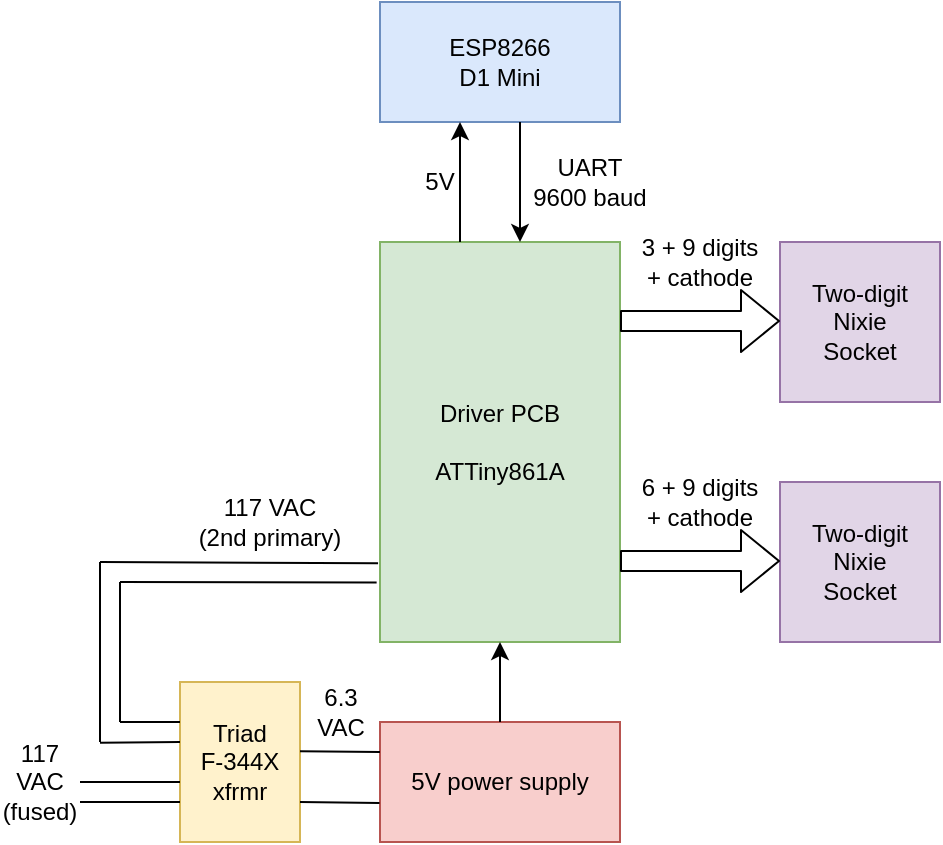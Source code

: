 <mxfile version="13.3.5" type="device"><diagram id="xHKlxxDqm_AbG5Z9B3xm" name="Page-1"><mxGraphModel dx="685" dy="674" grid="1" gridSize="10" guides="1" tooltips="1" connect="1" arrows="1" fold="1" page="1" pageScale="1" pageWidth="850" pageHeight="1100" math="0" shadow="0"><root><mxCell id="0"/><mxCell id="1" parent="0"/><mxCell id="uiOxMhqzbpM_2TiCLLqi-3" value="Driver PCB&lt;br&gt;&lt;br&gt;ATTiny861A" style="rounded=0;whiteSpace=wrap;html=1;fillColor=#d5e8d4;strokeColor=#82b366;" vertex="1" parent="1"><mxGeometry x="240" y="200" width="120" height="200" as="geometry"/></mxCell><mxCell id="uiOxMhqzbpM_2TiCLLqi-4" value="Two-digit&lt;br&gt;Nixie&lt;br&gt;Socket" style="rounded=0;whiteSpace=wrap;html=1;fillColor=#e1d5e7;strokeColor=#9673a6;" vertex="1" parent="1"><mxGeometry x="440" y="200" width="80" height="80" as="geometry"/></mxCell><mxCell id="uiOxMhqzbpM_2TiCLLqi-5" value="Two-digit&lt;br&gt;Nixie&lt;br&gt;Socket" style="rounded=0;whiteSpace=wrap;html=1;fillColor=#e1d5e7;strokeColor=#9673a6;" vertex="1" parent="1"><mxGeometry x="440" y="320" width="80" height="80" as="geometry"/></mxCell><mxCell id="uiOxMhqzbpM_2TiCLLqi-6" value="" style="shape=flexArrow;endArrow=classic;html=1;" edge="1" parent="1"><mxGeometry width="50" height="50" relative="1" as="geometry"><mxPoint x="360" y="239.5" as="sourcePoint"/><mxPoint x="440" y="239.5" as="targetPoint"/></mxGeometry></mxCell><mxCell id="uiOxMhqzbpM_2TiCLLqi-7" value="" style="shape=flexArrow;endArrow=classic;html=1;" edge="1" parent="1"><mxGeometry width="50" height="50" relative="1" as="geometry"><mxPoint x="360" y="359.5" as="sourcePoint"/><mxPoint x="440" y="359.5" as="targetPoint"/></mxGeometry></mxCell><mxCell id="uiOxMhqzbpM_2TiCLLqi-8" value="ESP8266&lt;br&gt;D1 Mini" style="rounded=0;whiteSpace=wrap;html=1;fillColor=#dae8fc;strokeColor=#6c8ebf;" vertex="1" parent="1"><mxGeometry x="240" y="80" width="120" height="60" as="geometry"/></mxCell><mxCell id="uiOxMhqzbpM_2TiCLLqi-9" value="" style="endArrow=classic;html=1;" edge="1" parent="1"><mxGeometry width="50" height="50" relative="1" as="geometry"><mxPoint x="310" y="140" as="sourcePoint"/><mxPoint x="310" y="200" as="targetPoint"/></mxGeometry></mxCell><mxCell id="uiOxMhqzbpM_2TiCLLqi-11" value="UART&lt;br&gt;9600 baud" style="text;html=1;strokeColor=none;fillColor=none;align=center;verticalAlign=middle;whiteSpace=wrap;rounded=0;" vertex="1" parent="1"><mxGeometry x="300" y="160" width="90" height="20" as="geometry"/></mxCell><mxCell id="uiOxMhqzbpM_2TiCLLqi-12" value="3 + 9 digits&lt;br&gt;+ cathode" style="text;html=1;strokeColor=none;fillColor=none;align=center;verticalAlign=middle;whiteSpace=wrap;rounded=0;" vertex="1" parent="1"><mxGeometry x="360" y="200" width="80" height="20" as="geometry"/></mxCell><mxCell id="uiOxMhqzbpM_2TiCLLqi-13" value="6 + 9 digits&lt;br&gt;+ cathode" style="text;html=1;strokeColor=none;fillColor=none;align=center;verticalAlign=middle;whiteSpace=wrap;rounded=0;" vertex="1" parent="1"><mxGeometry x="360" y="320" width="80" height="20" as="geometry"/></mxCell><mxCell id="uiOxMhqzbpM_2TiCLLqi-14" value="5V power supply" style="rounded=0;whiteSpace=wrap;html=1;fillColor=#f8cecc;strokeColor=#b85450;" vertex="1" parent="1"><mxGeometry x="240" y="440" width="120" height="60" as="geometry"/></mxCell><mxCell id="uiOxMhqzbpM_2TiCLLqi-15" value="" style="endArrow=classic;html=1;" edge="1" parent="1"><mxGeometry width="50" height="50" relative="1" as="geometry"><mxPoint x="280" y="200" as="sourcePoint"/><mxPoint x="280" y="140" as="targetPoint"/></mxGeometry></mxCell><mxCell id="uiOxMhqzbpM_2TiCLLqi-16" value="5V" style="text;html=1;strokeColor=none;fillColor=none;align=center;verticalAlign=middle;whiteSpace=wrap;rounded=0;" vertex="1" parent="1"><mxGeometry x="250" y="160" width="40" height="20" as="geometry"/></mxCell><mxCell id="uiOxMhqzbpM_2TiCLLqi-18" value="" style="endArrow=classic;html=1;" edge="1" parent="1"><mxGeometry width="50" height="50" relative="1" as="geometry"><mxPoint x="300" y="440" as="sourcePoint"/><mxPoint x="300" y="400" as="targetPoint"/></mxGeometry></mxCell><mxCell id="uiOxMhqzbpM_2TiCLLqi-20" value="Triad&lt;br&gt;F-344X&lt;br&gt;xfrmr" style="rounded=0;whiteSpace=wrap;html=1;fillColor=#fff2cc;strokeColor=#d6b656;" vertex="1" parent="1"><mxGeometry x="140" y="420" width="60" height="80" as="geometry"/></mxCell><mxCell id="uiOxMhqzbpM_2TiCLLqi-21" value="" style="endArrow=none;html=1;entryX=0;entryY=0.25;entryDx=0;entryDy=0;" edge="1" parent="1" target="uiOxMhqzbpM_2TiCLLqi-14"><mxGeometry width="50" height="50" relative="1" as="geometry"><mxPoint x="200" y="454.66" as="sourcePoint"/><mxPoint x="230" y="454.66" as="targetPoint"/></mxGeometry></mxCell><mxCell id="uiOxMhqzbpM_2TiCLLqi-22" value="" style="endArrow=none;html=1;entryX=-0.002;entryY=0.675;entryDx=0;entryDy=0;entryPerimeter=0;" edge="1" parent="1" target="uiOxMhqzbpM_2TiCLLqi-14"><mxGeometry width="50" height="50" relative="1" as="geometry"><mxPoint x="200" y="480" as="sourcePoint"/><mxPoint x="230" y="480" as="targetPoint"/></mxGeometry></mxCell><mxCell id="uiOxMhqzbpM_2TiCLLqi-26" value="" style="endArrow=none;html=1;" edge="1" parent="1"><mxGeometry width="50" height="50" relative="1" as="geometry"><mxPoint x="110" y="440" as="sourcePoint"/><mxPoint x="140" y="440" as="targetPoint"/></mxGeometry></mxCell><mxCell id="uiOxMhqzbpM_2TiCLLqi-27" value="" style="endArrow=none;html=1;" edge="1" parent="1"><mxGeometry width="50" height="50" relative="1" as="geometry"><mxPoint x="110" y="440" as="sourcePoint"/><mxPoint x="110" y="370" as="targetPoint"/></mxGeometry></mxCell><mxCell id="uiOxMhqzbpM_2TiCLLqi-28" value="" style="endArrow=none;html=1;" edge="1" parent="1"><mxGeometry width="50" height="50" relative="1" as="geometry"><mxPoint x="100" y="450.34" as="sourcePoint"/><mxPoint x="140" y="450" as="targetPoint"/></mxGeometry></mxCell><mxCell id="uiOxMhqzbpM_2TiCLLqi-29" value="" style="endArrow=none;html=1;" edge="1" parent="1"><mxGeometry width="50" height="50" relative="1" as="geometry"><mxPoint x="100" y="450" as="sourcePoint"/><mxPoint x="100" y="360" as="targetPoint"/></mxGeometry></mxCell><mxCell id="uiOxMhqzbpM_2TiCLLqi-30" value="" style="endArrow=none;html=1;entryX=-0.014;entryY=0.851;entryDx=0;entryDy=0;entryPerimeter=0;" edge="1" parent="1" target="uiOxMhqzbpM_2TiCLLqi-3"><mxGeometry width="50" height="50" relative="1" as="geometry"><mxPoint x="110" y="370" as="sourcePoint"/><mxPoint x="160" y="320" as="targetPoint"/></mxGeometry></mxCell><mxCell id="uiOxMhqzbpM_2TiCLLqi-31" value="" style="endArrow=none;html=1;entryX=-0.008;entryY=0.803;entryDx=0;entryDy=0;entryPerimeter=0;" edge="1" parent="1" target="uiOxMhqzbpM_2TiCLLqi-3"><mxGeometry width="50" height="50" relative="1" as="geometry"><mxPoint x="100" y="360" as="sourcePoint"/><mxPoint x="150" y="310" as="targetPoint"/></mxGeometry></mxCell><mxCell id="uiOxMhqzbpM_2TiCLLqi-32" value="" style="endArrow=none;html=1;" edge="1" parent="1"><mxGeometry width="50" height="50" relative="1" as="geometry"><mxPoint x="90" y="470" as="sourcePoint"/><mxPoint x="140" y="470" as="targetPoint"/></mxGeometry></mxCell><mxCell id="uiOxMhqzbpM_2TiCLLqi-33" value="" style="endArrow=none;html=1;" edge="1" parent="1"><mxGeometry width="50" height="50" relative="1" as="geometry"><mxPoint x="90" y="480" as="sourcePoint"/><mxPoint x="140" y="480" as="targetPoint"/></mxGeometry></mxCell><mxCell id="uiOxMhqzbpM_2TiCLLqi-34" value="117&lt;br&gt;VAC&lt;br&gt;(fused)" style="text;html=1;strokeColor=none;fillColor=none;align=center;verticalAlign=middle;whiteSpace=wrap;rounded=0;" vertex="1" parent="1"><mxGeometry x="50" y="460" width="40" height="20" as="geometry"/></mxCell><mxCell id="uiOxMhqzbpM_2TiCLLqi-35" value="117 VAC&lt;br&gt;(2nd primary)" style="text;html=1;strokeColor=none;fillColor=none;align=center;verticalAlign=middle;whiteSpace=wrap;rounded=0;" vertex="1" parent="1"><mxGeometry x="140" y="330" width="90" height="20" as="geometry"/></mxCell><mxCell id="uiOxMhqzbpM_2TiCLLqi-36" value="6.3&lt;br&gt;VAC" style="text;html=1;align=center;verticalAlign=middle;resizable=0;points=[];autosize=1;" vertex="1" parent="1"><mxGeometry x="200" y="420" width="40" height="30" as="geometry"/></mxCell></root></mxGraphModel></diagram></mxfile>